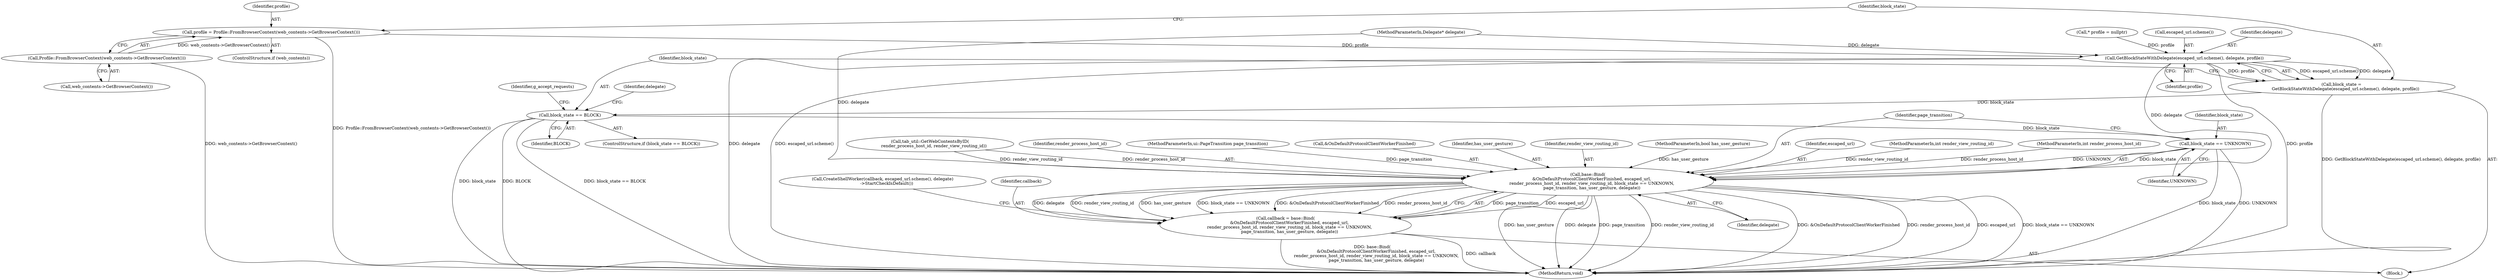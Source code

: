 digraph "0_Chrome_36fd3c9a6ba9fce9dd80c442c3ba5decd8e4c065@pointer" {
"1000133" [label="(Call,profile = Profile::FromBrowserContext(web_contents->GetBrowserContext()))"];
"1000135" [label="(Call,Profile::FromBrowserContext(web_contents->GetBrowserContext()))"];
"1000140" [label="(Call,GetBlockStateWithDelegate(escaped_url.scheme(), delegate, profile))"];
"1000138" [label="(Call,block_state =\n      GetBlockStateWithDelegate(escaped_url.scheme(), delegate, profile))"];
"1000145" [label="(Call,block_state == BLOCK)"];
"1000165" [label="(Call,block_state == UNKNOWN)"];
"1000159" [label="(Call,base::Bind(\n      &OnDefaultProtocolClientWorkerFinished, escaped_url,\n      render_process_host_id, render_view_routing_id, block_state == UNKNOWN,\n      page_transition, has_user_gesture, delegate))"];
"1000157" [label="(Call,callback = base::Bind(\n      &OnDefaultProtocolClientWorkerFinished, escaped_url,\n      render_process_host_id, render_view_routing_id, block_state == UNKNOWN,\n      page_transition, has_user_gesture, delegate))"];
"1000133" [label="(Call,profile = Profile::FromBrowserContext(web_contents->GetBrowserContext()))"];
"1000143" [label="(Identifier,profile)"];
"1000124" [label="(Call,tab_util::GetWebContentsByID(\n      render_process_host_id, render_view_routing_id))"];
"1000128" [label="(Call,* profile = nullptr)"];
"1000168" [label="(Identifier,page_transition)"];
"1000150" [label="(Identifier,delegate)"];
"1000141" [label="(Call,escaped_url.scheme())"];
"1000134" [label="(Identifier,profile)"];
"1000166" [label="(Identifier,block_state)"];
"1000164" [label="(Identifier,render_view_routing_id)"];
"1000159" [label="(Call,base::Bind(\n      &OnDefaultProtocolClientWorkerFinished, escaped_url,\n      render_process_host_id, render_view_routing_id, block_state == UNKNOWN,\n      page_transition, has_user_gesture, delegate))"];
"1000140" [label="(Call,GetBlockStateWithDelegate(escaped_url.scheme(), delegate, profile))"];
"1000142" [label="(Identifier,delegate)"];
"1000110" [label="(MethodParameterIn,bool has_user_gesture)"];
"1000162" [label="(Identifier,escaped_url)"];
"1000145" [label="(Call,block_state == BLOCK)"];
"1000171" [label="(Call,CreateShellWorker(callback, escaped_url.scheme(), delegate)\n      ->StartCheckIsDefault())"];
"1000138" [label="(Call,block_state =\n      GetBlockStateWithDelegate(escaped_url.scheme(), delegate, profile))"];
"1000157" [label="(Call,callback = base::Bind(\n      &OnDefaultProtocolClientWorkerFinished, escaped_url,\n      render_process_host_id, render_view_routing_id, block_state == UNKNOWN,\n      page_transition, has_user_gesture, delegate))"];
"1000108" [label="(MethodParameterIn,int render_view_routing_id)"];
"1000144" [label="(ControlStructure,if (block_state == BLOCK))"];
"1000107" [label="(MethodParameterIn,int render_process_host_id)"];
"1000135" [label="(Call,Profile::FromBrowserContext(web_contents->GetBrowserContext()))"];
"1000170" [label="(Identifier,delegate)"];
"1000146" [label="(Identifier,block_state)"];
"1000112" [label="(Block,)"];
"1000111" [label="(MethodParameterIn,Delegate* delegate)"];
"1000139" [label="(Identifier,block_state)"];
"1000158" [label="(Identifier,callback)"];
"1000163" [label="(Identifier,render_process_host_id)"];
"1000109" [label="(MethodParameterIn,ui::PageTransition page_transition)"];
"1000154" [label="(Identifier,g_accept_requests)"];
"1000172" [label="(MethodReturn,void)"];
"1000147" [label="(Identifier,BLOCK)"];
"1000160" [label="(Call,&OnDefaultProtocolClientWorkerFinished)"];
"1000131" [label="(ControlStructure,if (web_contents))"];
"1000167" [label="(Identifier,UNKNOWN)"];
"1000169" [label="(Identifier,has_user_gesture)"];
"1000165" [label="(Call,block_state == UNKNOWN)"];
"1000136" [label="(Call,web_contents->GetBrowserContext())"];
"1000133" -> "1000131"  [label="AST: "];
"1000133" -> "1000135"  [label="CFG: "];
"1000134" -> "1000133"  [label="AST: "];
"1000135" -> "1000133"  [label="AST: "];
"1000139" -> "1000133"  [label="CFG: "];
"1000133" -> "1000172"  [label="DDG: Profile::FromBrowserContext(web_contents->GetBrowserContext())"];
"1000135" -> "1000133"  [label="DDG: web_contents->GetBrowserContext()"];
"1000133" -> "1000140"  [label="DDG: profile"];
"1000135" -> "1000136"  [label="CFG: "];
"1000136" -> "1000135"  [label="AST: "];
"1000135" -> "1000172"  [label="DDG: web_contents->GetBrowserContext()"];
"1000140" -> "1000138"  [label="AST: "];
"1000140" -> "1000143"  [label="CFG: "];
"1000141" -> "1000140"  [label="AST: "];
"1000142" -> "1000140"  [label="AST: "];
"1000143" -> "1000140"  [label="AST: "];
"1000138" -> "1000140"  [label="CFG: "];
"1000140" -> "1000172"  [label="DDG: delegate"];
"1000140" -> "1000172"  [label="DDG: escaped_url.scheme()"];
"1000140" -> "1000172"  [label="DDG: profile"];
"1000140" -> "1000138"  [label="DDG: escaped_url.scheme()"];
"1000140" -> "1000138"  [label="DDG: delegate"];
"1000140" -> "1000138"  [label="DDG: profile"];
"1000111" -> "1000140"  [label="DDG: delegate"];
"1000128" -> "1000140"  [label="DDG: profile"];
"1000140" -> "1000159"  [label="DDG: delegate"];
"1000138" -> "1000112"  [label="AST: "];
"1000139" -> "1000138"  [label="AST: "];
"1000146" -> "1000138"  [label="CFG: "];
"1000138" -> "1000172"  [label="DDG: GetBlockStateWithDelegate(escaped_url.scheme(), delegate, profile)"];
"1000138" -> "1000145"  [label="DDG: block_state"];
"1000145" -> "1000144"  [label="AST: "];
"1000145" -> "1000147"  [label="CFG: "];
"1000146" -> "1000145"  [label="AST: "];
"1000147" -> "1000145"  [label="AST: "];
"1000150" -> "1000145"  [label="CFG: "];
"1000154" -> "1000145"  [label="CFG: "];
"1000145" -> "1000172"  [label="DDG: block_state == BLOCK"];
"1000145" -> "1000172"  [label="DDG: block_state"];
"1000145" -> "1000172"  [label="DDG: BLOCK"];
"1000145" -> "1000165"  [label="DDG: block_state"];
"1000165" -> "1000159"  [label="AST: "];
"1000165" -> "1000167"  [label="CFG: "];
"1000166" -> "1000165"  [label="AST: "];
"1000167" -> "1000165"  [label="AST: "];
"1000168" -> "1000165"  [label="CFG: "];
"1000165" -> "1000172"  [label="DDG: block_state"];
"1000165" -> "1000172"  [label="DDG: UNKNOWN"];
"1000165" -> "1000159"  [label="DDG: block_state"];
"1000165" -> "1000159"  [label="DDG: UNKNOWN"];
"1000159" -> "1000157"  [label="AST: "];
"1000159" -> "1000170"  [label="CFG: "];
"1000160" -> "1000159"  [label="AST: "];
"1000162" -> "1000159"  [label="AST: "];
"1000163" -> "1000159"  [label="AST: "];
"1000164" -> "1000159"  [label="AST: "];
"1000168" -> "1000159"  [label="AST: "];
"1000169" -> "1000159"  [label="AST: "];
"1000170" -> "1000159"  [label="AST: "];
"1000157" -> "1000159"  [label="CFG: "];
"1000159" -> "1000172"  [label="DDG: has_user_gesture"];
"1000159" -> "1000172"  [label="DDG: delegate"];
"1000159" -> "1000172"  [label="DDG: page_transition"];
"1000159" -> "1000172"  [label="DDG: render_view_routing_id"];
"1000159" -> "1000172"  [label="DDG: &OnDefaultProtocolClientWorkerFinished"];
"1000159" -> "1000172"  [label="DDG: render_process_host_id"];
"1000159" -> "1000172"  [label="DDG: escaped_url"];
"1000159" -> "1000172"  [label="DDG: block_state == UNKNOWN"];
"1000159" -> "1000157"  [label="DDG: page_transition"];
"1000159" -> "1000157"  [label="DDG: escaped_url"];
"1000159" -> "1000157"  [label="DDG: delegate"];
"1000159" -> "1000157"  [label="DDG: render_view_routing_id"];
"1000159" -> "1000157"  [label="DDG: has_user_gesture"];
"1000159" -> "1000157"  [label="DDG: block_state == UNKNOWN"];
"1000159" -> "1000157"  [label="DDG: &OnDefaultProtocolClientWorkerFinished"];
"1000159" -> "1000157"  [label="DDG: render_process_host_id"];
"1000124" -> "1000159"  [label="DDG: render_process_host_id"];
"1000124" -> "1000159"  [label="DDG: render_view_routing_id"];
"1000107" -> "1000159"  [label="DDG: render_process_host_id"];
"1000108" -> "1000159"  [label="DDG: render_view_routing_id"];
"1000109" -> "1000159"  [label="DDG: page_transition"];
"1000110" -> "1000159"  [label="DDG: has_user_gesture"];
"1000111" -> "1000159"  [label="DDG: delegate"];
"1000157" -> "1000112"  [label="AST: "];
"1000158" -> "1000157"  [label="AST: "];
"1000171" -> "1000157"  [label="CFG: "];
"1000157" -> "1000172"  [label="DDG: base::Bind(\n      &OnDefaultProtocolClientWorkerFinished, escaped_url,\n      render_process_host_id, render_view_routing_id, block_state == UNKNOWN,\n      page_transition, has_user_gesture, delegate)"];
"1000157" -> "1000172"  [label="DDG: callback"];
}
